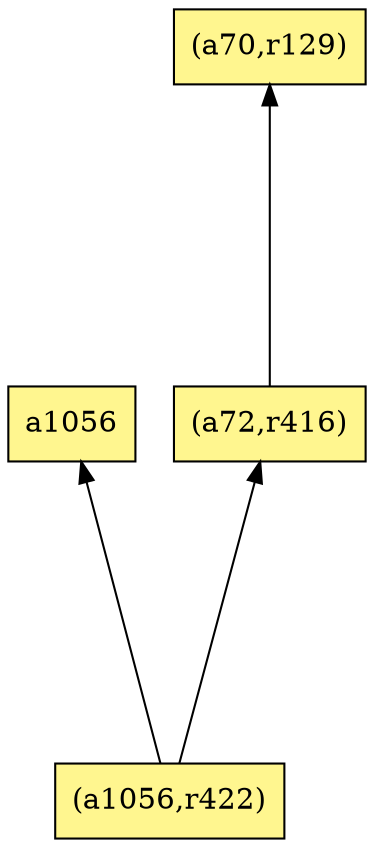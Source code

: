 digraph G {
rankdir=BT;ranksep="2.0";
"a1056" [shape=record,fillcolor=khaki1,style=filled,label="{a1056}"];
"(a1056,r422)" [shape=record,fillcolor=khaki1,style=filled,label="{(a1056,r422)}"];
"(a70,r129)" [shape=record,fillcolor=khaki1,style=filled,label="{(a70,r129)}"];
"(a72,r416)" [shape=record,fillcolor=khaki1,style=filled,label="{(a72,r416)}"];
"(a1056,r422)" -> "a1056"
"(a1056,r422)" -> "(a72,r416)"
"(a72,r416)" -> "(a70,r129)"
}